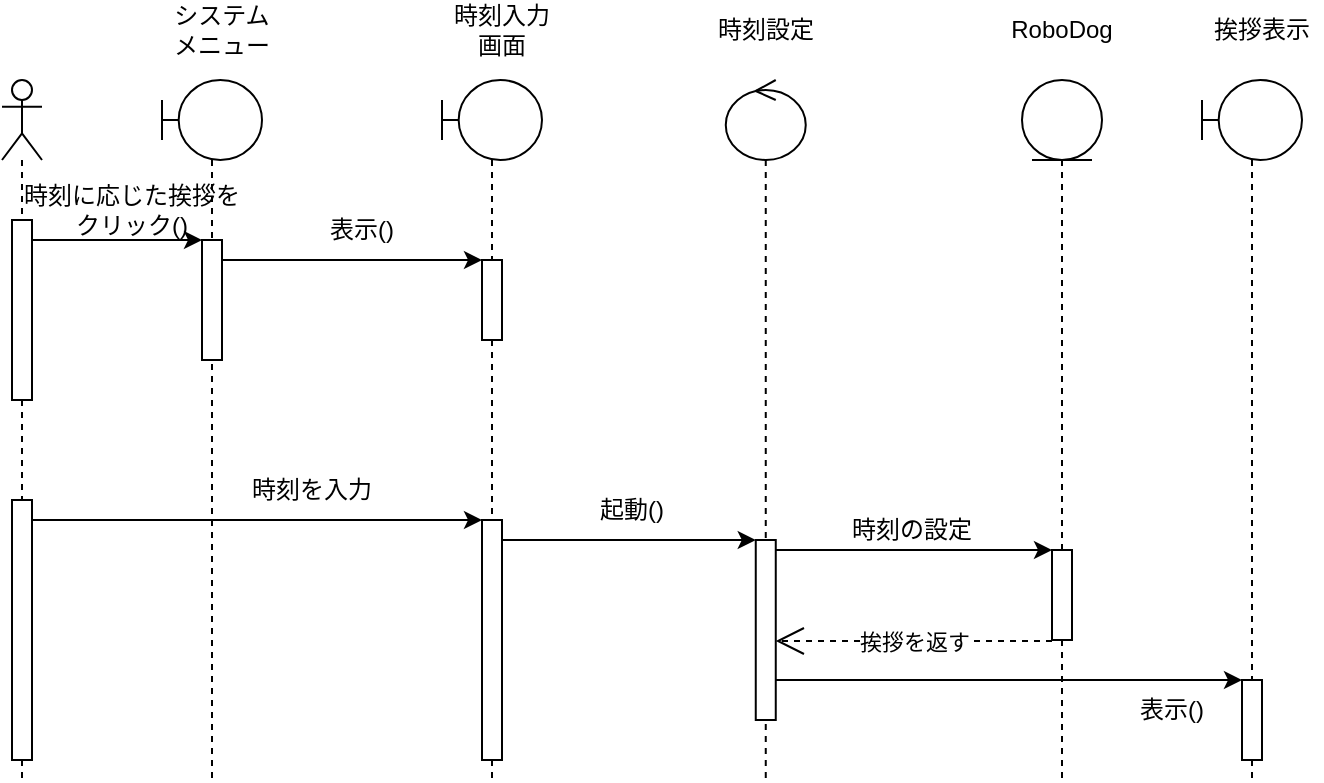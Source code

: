 <mxfile version="28.2.1">
  <diagram id="-kO0cXYH7oWvwQfxmc2B" name="ページ1">
    <mxGraphModel dx="1942" dy="188" grid="1" gridSize="10" guides="1" tooltips="1" connect="1" arrows="1" fold="1" page="1" pageScale="1" pageWidth="827" pageHeight="1169" math="0" shadow="0">
      <root>
        <mxCell id="0" />
        <mxCell id="1" parent="0" />
        <mxCell id="5P88BlKWPcNsFjXJfqE7-2" value="" style="shape=umlLifeline;perimeter=lifelinePerimeter;whiteSpace=wrap;html=1;container=1;dropTarget=0;collapsible=0;recursiveResize=0;outlineConnect=0;portConstraint=eastwest;newEdgeStyle={&quot;curved&quot;:0,&quot;rounded&quot;:0};participant=umlActor;" vertex="1" parent="1">
          <mxGeometry x="-1550" y="90" width="20" height="350" as="geometry" />
        </mxCell>
        <mxCell id="5P88BlKWPcNsFjXJfqE7-15" value="" style="html=1;points=[[0,0,0,0,5],[0,1,0,0,-5],[1,0,0,0,5],[1,1,0,0,-5]];perimeter=orthogonalPerimeter;outlineConnect=0;targetShapes=umlLifeline;portConstraint=eastwest;newEdgeStyle={&quot;curved&quot;:0,&quot;rounded&quot;:0};" vertex="1" parent="5P88BlKWPcNsFjXJfqE7-2">
          <mxGeometry x="5" y="70" width="10" height="90" as="geometry" />
        </mxCell>
        <mxCell id="5P88BlKWPcNsFjXJfqE7-22" value="" style="html=1;points=[[0,0,0,0,5],[0,1,0,0,-5],[1,0,0,0,5],[1,1,0,0,-5]];perimeter=orthogonalPerimeter;outlineConnect=0;targetShapes=umlLifeline;portConstraint=eastwest;newEdgeStyle={&quot;curved&quot;:0,&quot;rounded&quot;:0};" vertex="1" parent="5P88BlKWPcNsFjXJfqE7-2">
          <mxGeometry x="5" y="210" width="10" height="130" as="geometry" />
        </mxCell>
        <mxCell id="5P88BlKWPcNsFjXJfqE7-4" value="システムメニュー" style="text;html=1;align=center;verticalAlign=middle;whiteSpace=wrap;rounded=0;" vertex="1" parent="1">
          <mxGeometry x="-1470" y="50" width="60" height="30" as="geometry" />
        </mxCell>
        <mxCell id="5P88BlKWPcNsFjXJfqE7-6" value="時刻入力&lt;div&gt;画面&lt;/div&gt;" style="text;html=1;align=center;verticalAlign=middle;whiteSpace=wrap;rounded=0;" vertex="1" parent="1">
          <mxGeometry x="-1330" y="50" width="60" height="30" as="geometry" />
        </mxCell>
        <mxCell id="5P88BlKWPcNsFjXJfqE7-8" value="時刻設定" style="text;html=1;align=center;verticalAlign=middle;whiteSpace=wrap;rounded=0;" vertex="1" parent="1">
          <mxGeometry x="-1198.12" y="50" width="60" height="30" as="geometry" />
        </mxCell>
        <mxCell id="5P88BlKWPcNsFjXJfqE7-10" value="RoboDog" style="text;html=1;align=center;verticalAlign=middle;whiteSpace=wrap;rounded=0;" vertex="1" parent="1">
          <mxGeometry x="-1050" y="50" width="60" height="30" as="geometry" />
        </mxCell>
        <mxCell id="5P88BlKWPcNsFjXJfqE7-11" value="" style="shape=umlLifeline;perimeter=lifelinePerimeter;whiteSpace=wrap;html=1;container=1;dropTarget=0;collapsible=0;recursiveResize=0;outlineConnect=0;portConstraint=eastwest;newEdgeStyle={&quot;curved&quot;:0,&quot;rounded&quot;:0};participant=umlBoundary;" vertex="1" parent="1">
          <mxGeometry x="-1470" y="90" width="50" height="350" as="geometry" />
        </mxCell>
        <mxCell id="5P88BlKWPcNsFjXJfqE7-16" value="" style="html=1;points=[[0,0,0,0,5],[0,1,0,0,-5],[1,0,0,0,5],[1,1,0,0,-5]];perimeter=orthogonalPerimeter;outlineConnect=0;targetShapes=umlLifeline;portConstraint=eastwest;newEdgeStyle={&quot;curved&quot;:0,&quot;rounded&quot;:0};" vertex="1" parent="5P88BlKWPcNsFjXJfqE7-11">
          <mxGeometry x="20" y="80" width="10" height="60" as="geometry" />
        </mxCell>
        <mxCell id="5P88BlKWPcNsFjXJfqE7-12" value="" style="shape=umlLifeline;perimeter=lifelinePerimeter;whiteSpace=wrap;html=1;container=1;dropTarget=0;collapsible=0;recursiveResize=0;outlineConnect=0;portConstraint=eastwest;newEdgeStyle={&quot;curved&quot;:0,&quot;rounded&quot;:0};participant=umlBoundary;" vertex="1" parent="1">
          <mxGeometry x="-1330" y="90" width="50" height="350" as="geometry" />
        </mxCell>
        <mxCell id="5P88BlKWPcNsFjXJfqE7-17" value="" style="html=1;points=[[0,0,0,0,5],[0,1,0,0,-5],[1,0,0,0,5],[1,1,0,0,-5]];perimeter=orthogonalPerimeter;outlineConnect=0;targetShapes=umlLifeline;portConstraint=eastwest;newEdgeStyle={&quot;curved&quot;:0,&quot;rounded&quot;:0};" vertex="1" parent="5P88BlKWPcNsFjXJfqE7-12">
          <mxGeometry x="20" y="90" width="10" height="40" as="geometry" />
        </mxCell>
        <mxCell id="5P88BlKWPcNsFjXJfqE7-23" value="" style="html=1;points=[[0,0,0,0,5],[0,1,0,0,-5],[1,0,0,0,5],[1,1,0,0,-5]];perimeter=orthogonalPerimeter;outlineConnect=0;targetShapes=umlLifeline;portConstraint=eastwest;newEdgeStyle={&quot;curved&quot;:0,&quot;rounded&quot;:0};" vertex="1" parent="5P88BlKWPcNsFjXJfqE7-12">
          <mxGeometry x="20" y="220" width="10" height="120" as="geometry" />
        </mxCell>
        <mxCell id="5P88BlKWPcNsFjXJfqE7-13" value="" style="shape=umlLifeline;perimeter=lifelinePerimeter;whiteSpace=wrap;html=1;container=1;dropTarget=0;collapsible=0;recursiveResize=0;outlineConnect=0;portConstraint=eastwest;newEdgeStyle={&quot;curved&quot;:0,&quot;rounded&quot;:0};participant=umlControl;" vertex="1" parent="1">
          <mxGeometry x="-1188.12" y="90" width="40" height="350" as="geometry" />
        </mxCell>
        <mxCell id="5P88BlKWPcNsFjXJfqE7-26" value="" style="html=1;points=[[0,0,0,0,5],[0,1,0,0,-5],[1,0,0,0,5],[1,1,0,0,-5]];perimeter=orthogonalPerimeter;outlineConnect=0;targetShapes=umlLifeline;portConstraint=eastwest;newEdgeStyle={&quot;curved&quot;:0,&quot;rounded&quot;:0};" vertex="1" parent="5P88BlKWPcNsFjXJfqE7-13">
          <mxGeometry x="15" y="230" width="10" height="90" as="geometry" />
        </mxCell>
        <mxCell id="5P88BlKWPcNsFjXJfqE7-14" value="" style="shape=umlLifeline;perimeter=lifelinePerimeter;whiteSpace=wrap;html=1;container=1;dropTarget=0;collapsible=0;recursiveResize=0;outlineConnect=0;portConstraint=eastwest;newEdgeStyle={&quot;curved&quot;:0,&quot;rounded&quot;:0};participant=umlEntity;" vertex="1" parent="1">
          <mxGeometry x="-1040" y="90" width="40" height="350" as="geometry" />
        </mxCell>
        <mxCell id="5P88BlKWPcNsFjXJfqE7-29" value="" style="html=1;points=[[0,0,0,0,5],[0,1,0,0,-5],[1,0,0,0,5],[1,1,0,0,-5]];perimeter=orthogonalPerimeter;outlineConnect=0;targetShapes=umlLifeline;portConstraint=eastwest;newEdgeStyle={&quot;curved&quot;:0,&quot;rounded&quot;:0};" vertex="1" parent="5P88BlKWPcNsFjXJfqE7-14">
          <mxGeometry x="15" y="235" width="10" height="45" as="geometry" />
        </mxCell>
        <mxCell id="5P88BlKWPcNsFjXJfqE7-18" value="" style="endArrow=classic;html=1;rounded=0;" edge="1" parent="1">
          <mxGeometry width="50" height="50" relative="1" as="geometry">
            <mxPoint x="-1535" y="170" as="sourcePoint" />
            <mxPoint x="-1450" y="170" as="targetPoint" />
          </mxGeometry>
        </mxCell>
        <mxCell id="5P88BlKWPcNsFjXJfqE7-19" value="" style="endArrow=classic;html=1;rounded=0;" edge="1" parent="1">
          <mxGeometry width="50" height="50" relative="1" as="geometry">
            <mxPoint x="-1440" y="180" as="sourcePoint" />
            <mxPoint x="-1310" y="180" as="targetPoint" />
          </mxGeometry>
        </mxCell>
        <mxCell id="5P88BlKWPcNsFjXJfqE7-20" value="時刻に応じた挨拶をクリック()" style="text;html=1;align=center;verticalAlign=middle;whiteSpace=wrap;rounded=0;" vertex="1" parent="1">
          <mxGeometry x="-1540" y="140" width="110" height="30" as="geometry" />
        </mxCell>
        <mxCell id="5P88BlKWPcNsFjXJfqE7-21" value="表示()" style="text;html=1;align=center;verticalAlign=middle;whiteSpace=wrap;rounded=0;" vertex="1" parent="1">
          <mxGeometry x="-1390" y="150" width="40" height="30" as="geometry" />
        </mxCell>
        <mxCell id="5P88BlKWPcNsFjXJfqE7-24" value="時刻を入力" style="text;html=1;align=center;verticalAlign=middle;whiteSpace=wrap;rounded=0;" vertex="1" parent="1">
          <mxGeometry x="-1450" y="290" width="110" height="10" as="geometry" />
        </mxCell>
        <mxCell id="5P88BlKWPcNsFjXJfqE7-25" value="" style="endArrow=classic;html=1;rounded=0;" edge="1" parent="1">
          <mxGeometry width="50" height="50" relative="1" as="geometry">
            <mxPoint x="-1535" y="310" as="sourcePoint" />
            <mxPoint x="-1310" y="310" as="targetPoint" />
          </mxGeometry>
        </mxCell>
        <mxCell id="5P88BlKWPcNsFjXJfqE7-27" value="" style="endArrow=classic;html=1;rounded=0;" edge="1" parent="1">
          <mxGeometry width="50" height="50" relative="1" as="geometry">
            <mxPoint x="-1300" y="320" as="sourcePoint" />
            <mxPoint x="-1173.12" y="320" as="targetPoint" />
          </mxGeometry>
        </mxCell>
        <mxCell id="5P88BlKWPcNsFjXJfqE7-28" value="起動()" style="text;html=1;align=center;verticalAlign=middle;whiteSpace=wrap;rounded=0;" vertex="1" parent="1">
          <mxGeometry x="-1290" y="300" width="110" height="10" as="geometry" />
        </mxCell>
        <mxCell id="5P88BlKWPcNsFjXJfqE7-30" value="" style="endArrow=classic;html=1;rounded=0;" edge="1" parent="1">
          <mxGeometry width="50" height="50" relative="1" as="geometry">
            <mxPoint x="-1163.12" y="325" as="sourcePoint" />
            <mxPoint x="-1025" y="325" as="targetPoint" />
          </mxGeometry>
        </mxCell>
        <mxCell id="5P88BlKWPcNsFjXJfqE7-31" value="時刻の設定" style="text;html=1;align=center;verticalAlign=middle;whiteSpace=wrap;rounded=0;" vertex="1" parent="1">
          <mxGeometry x="-1150" y="310" width="110" height="10" as="geometry" />
        </mxCell>
        <mxCell id="5P88BlKWPcNsFjXJfqE7-36" value="挨拶を返す" style="endArrow=open;endSize=12;dashed=1;html=1;rounded=0;" edge="1" parent="1">
          <mxGeometry width="160" relative="1" as="geometry">
            <mxPoint x="-1025" y="370.5" as="sourcePoint" />
            <mxPoint x="-1163.12" y="370.5" as="targetPoint" />
          </mxGeometry>
        </mxCell>
        <mxCell id="5P88BlKWPcNsFjXJfqE7-37" value="" style="shape=umlLifeline;perimeter=lifelinePerimeter;whiteSpace=wrap;html=1;container=1;dropTarget=0;collapsible=0;recursiveResize=0;outlineConnect=0;portConstraint=eastwest;newEdgeStyle={&quot;curved&quot;:0,&quot;rounded&quot;:0};participant=umlBoundary;" vertex="1" parent="1">
          <mxGeometry x="-950" y="90" width="50" height="350" as="geometry" />
        </mxCell>
        <mxCell id="5P88BlKWPcNsFjXJfqE7-39" value="" style="html=1;points=[[0,0,0,0,5],[0,1,0,0,-5],[1,0,0,0,5],[1,1,0,0,-5]];perimeter=orthogonalPerimeter;outlineConnect=0;targetShapes=umlLifeline;portConstraint=eastwest;newEdgeStyle={&quot;curved&quot;:0,&quot;rounded&quot;:0};" vertex="1" parent="5P88BlKWPcNsFjXJfqE7-37">
          <mxGeometry x="20" y="300" width="10" height="40" as="geometry" />
        </mxCell>
        <mxCell id="5P88BlKWPcNsFjXJfqE7-40" value="挨拶表示" style="text;html=1;align=center;verticalAlign=middle;whiteSpace=wrap;rounded=0;" vertex="1" parent="1">
          <mxGeometry x="-950" y="50" width="60" height="30" as="geometry" />
        </mxCell>
        <mxCell id="5P88BlKWPcNsFjXJfqE7-41" value="" style="endArrow=classic;html=1;rounded=0;" edge="1" parent="1" source="5P88BlKWPcNsFjXJfqE7-26" target="5P88BlKWPcNsFjXJfqE7-39">
          <mxGeometry width="50" height="50" relative="1" as="geometry">
            <mxPoint x="-1130" y="390" as="sourcePoint" />
            <mxPoint x="-941.88" y="390" as="targetPoint" />
          </mxGeometry>
        </mxCell>
        <mxCell id="5P88BlKWPcNsFjXJfqE7-43" value="表示()" style="text;html=1;align=center;verticalAlign=middle;whiteSpace=wrap;rounded=0;" vertex="1" parent="1">
          <mxGeometry x="-1020" y="400" width="110" height="10" as="geometry" />
        </mxCell>
      </root>
    </mxGraphModel>
  </diagram>
</mxfile>
